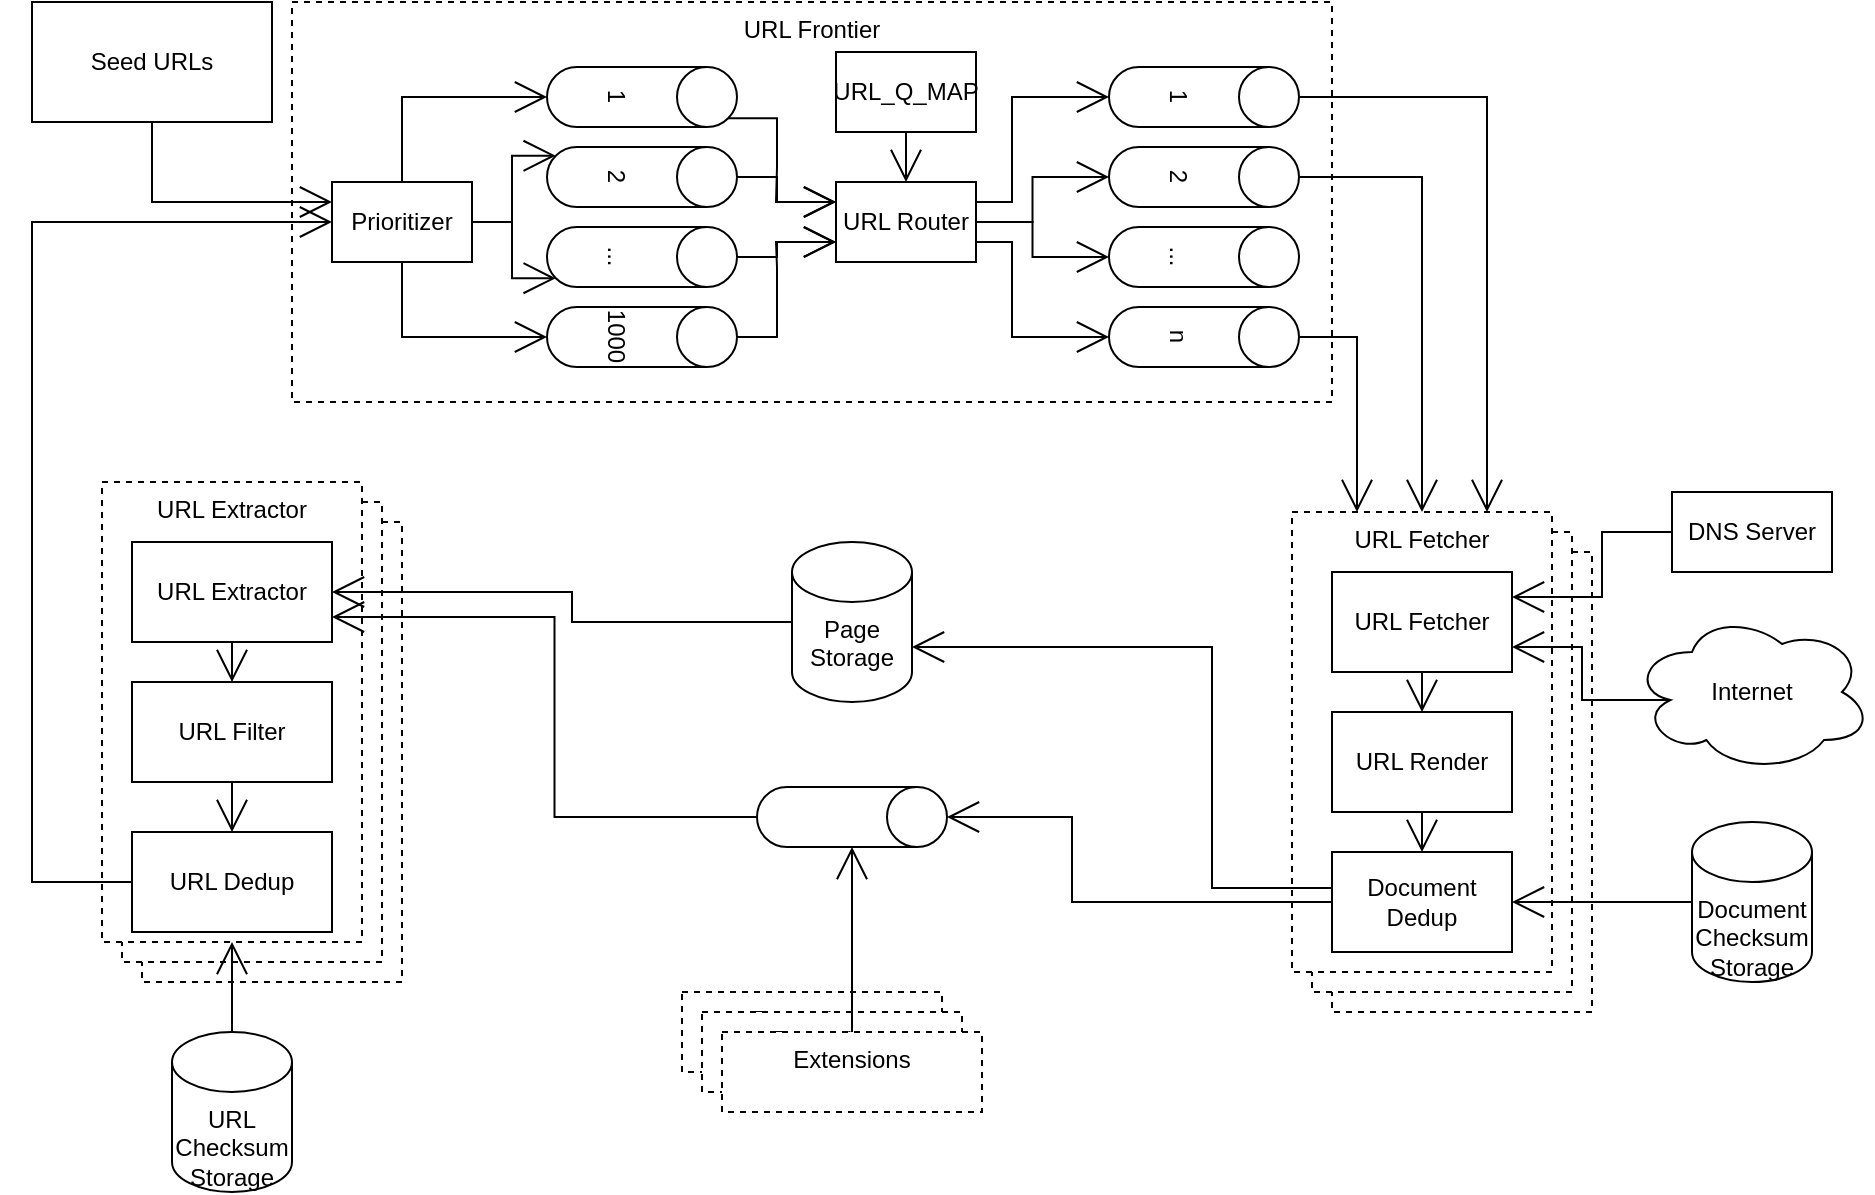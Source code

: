<mxfile version="15.3.5" type="github">
  <diagram id="n7RNpQnU99ojLqM2rmTT" name="Page-1">
    <mxGraphModel dx="1426" dy="794" grid="1" gridSize="10" guides="1" tooltips="1" connect="1" arrows="1" fold="1" page="1" pageScale="1" pageWidth="1700" pageHeight="1100" math="0" shadow="0">
      <root>
        <mxCell id="0" />
        <mxCell id="1" parent="0" />
        <mxCell id="deRk8OlgFefZfmzjMl1k-79" value="URL Fetcher" style="rounded=0;whiteSpace=wrap;html=1;hachureGap=4;pointerEvents=0;dashed=1;horizontal=1;verticalAlign=top;" vertex="1" parent="1">
          <mxGeometry x="425" y="540" width="130" height="230" as="geometry" />
        </mxCell>
        <mxCell id="deRk8OlgFefZfmzjMl1k-78" value="URL Fetcher" style="rounded=0;whiteSpace=wrap;html=1;hachureGap=4;pointerEvents=0;dashed=1;horizontal=1;verticalAlign=top;" vertex="1" parent="1">
          <mxGeometry x="415" y="530" width="130" height="230" as="geometry" />
        </mxCell>
        <mxCell id="deRk8OlgFefZfmzjMl1k-77" value="URL Extractor" style="rounded=0;whiteSpace=wrap;html=1;hachureGap=4;pointerEvents=0;dashed=1;horizontal=1;verticalAlign=top;" vertex="1" parent="1">
          <mxGeometry x="405" y="520" width="130" height="230" as="geometry" />
        </mxCell>
        <mxCell id="deRk8OlgFefZfmzjMl1k-49" value="URL Fetcher" style="rounded=0;whiteSpace=wrap;html=1;hachureGap=4;pointerEvents=0;dashed=1;horizontal=1;verticalAlign=top;" vertex="1" parent="1">
          <mxGeometry x="1020" y="555" width="130" height="230" as="geometry" />
        </mxCell>
        <mxCell id="deRk8OlgFefZfmzjMl1k-48" value="URL Fetcher" style="rounded=0;whiteSpace=wrap;html=1;hachureGap=4;pointerEvents=0;dashed=1;horizontal=1;verticalAlign=top;" vertex="1" parent="1">
          <mxGeometry x="1010" y="545" width="130" height="230" as="geometry" />
        </mxCell>
        <mxCell id="deRk8OlgFefZfmzjMl1k-47" value="URL Fetcher" style="rounded=0;whiteSpace=wrap;html=1;hachureGap=4;pointerEvents=0;dashed=1;horizontal=1;verticalAlign=top;" vertex="1" parent="1">
          <mxGeometry x="1000" y="535" width="130" height="230" as="geometry" />
        </mxCell>
        <mxCell id="deRk8OlgFefZfmzjMl1k-44" value="URL Frontier" style="rounded=0;whiteSpace=wrap;html=1;hachureGap=4;pointerEvents=0;dashed=1;horizontal=1;verticalAlign=top;" vertex="1" parent="1">
          <mxGeometry x="500" y="280" width="520" height="200" as="geometry" />
        </mxCell>
        <mxCell id="deRk8OlgFefZfmzjMl1k-31" style="edgeStyle=orthogonalEdgeStyle;rounded=0;orthogonalLoop=1;jettySize=auto;html=1;exitX=0.5;exitY=0;exitDx=0;exitDy=0;entryX=0.5;entryY=1;entryDx=0;entryDy=0;entryPerimeter=0;endArrow=open;startSize=14;endSize=14;sourcePerimeterSpacing=8;targetPerimeterSpacing=8;" edge="1" parent="1" source="deRk8OlgFefZfmzjMl1k-18" target="deRk8OlgFefZfmzjMl1k-19">
          <mxGeometry relative="1" as="geometry" />
        </mxCell>
        <mxCell id="deRk8OlgFefZfmzjMl1k-33" style="edgeStyle=orthogonalEdgeStyle;rounded=0;orthogonalLoop=1;jettySize=auto;html=1;exitX=1;exitY=0.5;exitDx=0;exitDy=0;entryX=0.145;entryY=1;entryDx=0;entryDy=-4.35;entryPerimeter=0;endArrow=open;startSize=14;endSize=14;sourcePerimeterSpacing=8;targetPerimeterSpacing=8;" edge="1" parent="1" source="deRk8OlgFefZfmzjMl1k-18" target="deRk8OlgFefZfmzjMl1k-20">
          <mxGeometry relative="1" as="geometry" />
        </mxCell>
        <mxCell id="deRk8OlgFefZfmzjMl1k-34" style="edgeStyle=orthogonalEdgeStyle;rounded=0;orthogonalLoop=1;jettySize=auto;html=1;exitX=1;exitY=0.5;exitDx=0;exitDy=0;entryX=0.855;entryY=1;entryDx=0;entryDy=-4.35;entryPerimeter=0;endArrow=open;startSize=14;endSize=14;sourcePerimeterSpacing=8;targetPerimeterSpacing=8;" edge="1" parent="1" source="deRk8OlgFefZfmzjMl1k-18" target="deRk8OlgFefZfmzjMl1k-21">
          <mxGeometry relative="1" as="geometry" />
        </mxCell>
        <mxCell id="deRk8OlgFefZfmzjMl1k-35" style="edgeStyle=orthogonalEdgeStyle;rounded=0;orthogonalLoop=1;jettySize=auto;html=1;exitX=0.5;exitY=1;exitDx=0;exitDy=0;entryX=0.5;entryY=1;entryDx=0;entryDy=0;entryPerimeter=0;endArrow=open;startSize=14;endSize=14;sourcePerimeterSpacing=8;targetPerimeterSpacing=8;" edge="1" parent="1" source="deRk8OlgFefZfmzjMl1k-18" target="deRk8OlgFefZfmzjMl1k-22">
          <mxGeometry relative="1" as="geometry" />
        </mxCell>
        <mxCell id="deRk8OlgFefZfmzjMl1k-18" value="Prioritizer" style="rounded=0;whiteSpace=wrap;html=1;hachureGap=4;pointerEvents=0;" vertex="1" parent="1">
          <mxGeometry x="520" y="370" width="70" height="40" as="geometry" />
        </mxCell>
        <mxCell id="deRk8OlgFefZfmzjMl1k-36" style="edgeStyle=orthogonalEdgeStyle;rounded=0;orthogonalLoop=1;jettySize=auto;html=1;exitX=0.855;exitY=0;exitDx=0;exitDy=4.35;exitPerimeter=0;entryX=0;entryY=0.25;entryDx=0;entryDy=0;endArrow=open;startSize=14;endSize=14;sourcePerimeterSpacing=8;targetPerimeterSpacing=8;" edge="1" parent="1" source="deRk8OlgFefZfmzjMl1k-19" target="deRk8OlgFefZfmzjMl1k-23">
          <mxGeometry relative="1" as="geometry" />
        </mxCell>
        <mxCell id="deRk8OlgFefZfmzjMl1k-19" value="1" style="shape=cylinder3;whiteSpace=wrap;html=1;boundedLbl=1;backgroundOutline=1;size=15;hachureGap=4;pointerEvents=0;rotation=90;" vertex="1" parent="1">
          <mxGeometry x="660" y="280" width="30" height="95" as="geometry" />
        </mxCell>
        <mxCell id="deRk8OlgFefZfmzjMl1k-37" style="edgeStyle=orthogonalEdgeStyle;rounded=0;orthogonalLoop=1;jettySize=auto;html=1;exitX=0.5;exitY=0;exitDx=0;exitDy=0;exitPerimeter=0;entryX=0;entryY=0.25;entryDx=0;entryDy=0;endArrow=open;startSize=14;endSize=14;sourcePerimeterSpacing=8;targetPerimeterSpacing=8;" edge="1" parent="1" source="deRk8OlgFefZfmzjMl1k-20" target="deRk8OlgFefZfmzjMl1k-23">
          <mxGeometry relative="1" as="geometry" />
        </mxCell>
        <mxCell id="deRk8OlgFefZfmzjMl1k-20" value="2" style="shape=cylinder3;whiteSpace=wrap;html=1;boundedLbl=1;backgroundOutline=1;size=15;hachureGap=4;pointerEvents=0;rotation=90;" vertex="1" parent="1">
          <mxGeometry x="660" y="320" width="30" height="95" as="geometry" />
        </mxCell>
        <mxCell id="deRk8OlgFefZfmzjMl1k-38" style="edgeStyle=orthogonalEdgeStyle;rounded=0;orthogonalLoop=1;jettySize=auto;html=1;exitX=0.5;exitY=0;exitDx=0;exitDy=0;exitPerimeter=0;entryX=0;entryY=0.75;entryDx=0;entryDy=0;endArrow=open;startSize=14;endSize=14;sourcePerimeterSpacing=8;targetPerimeterSpacing=8;" edge="1" parent="1" source="deRk8OlgFefZfmzjMl1k-21" target="deRk8OlgFefZfmzjMl1k-23">
          <mxGeometry relative="1" as="geometry" />
        </mxCell>
        <mxCell id="deRk8OlgFefZfmzjMl1k-21" value="..." style="shape=cylinder3;whiteSpace=wrap;html=1;boundedLbl=1;backgroundOutline=1;size=15;hachureGap=4;pointerEvents=0;rotation=90;" vertex="1" parent="1">
          <mxGeometry x="660" y="360" width="30" height="95" as="geometry" />
        </mxCell>
        <mxCell id="deRk8OlgFefZfmzjMl1k-39" style="edgeStyle=orthogonalEdgeStyle;rounded=0;orthogonalLoop=1;jettySize=auto;html=1;exitX=0.5;exitY=0;exitDx=0;exitDy=0;exitPerimeter=0;entryX=0;entryY=0.75;entryDx=0;entryDy=0;endArrow=open;startSize=14;endSize=14;sourcePerimeterSpacing=8;targetPerimeterSpacing=8;" edge="1" parent="1" source="deRk8OlgFefZfmzjMl1k-22" target="deRk8OlgFefZfmzjMl1k-23">
          <mxGeometry relative="1" as="geometry" />
        </mxCell>
        <mxCell id="deRk8OlgFefZfmzjMl1k-22" value="1000" style="shape=cylinder3;whiteSpace=wrap;html=1;boundedLbl=1;backgroundOutline=1;size=15;hachureGap=4;pointerEvents=0;rotation=90;" vertex="1" parent="1">
          <mxGeometry x="660" y="400" width="30" height="95" as="geometry" />
        </mxCell>
        <mxCell id="deRk8OlgFefZfmzjMl1k-40" style="edgeStyle=orthogonalEdgeStyle;rounded=0;orthogonalLoop=1;jettySize=auto;html=1;exitX=1;exitY=0.25;exitDx=0;exitDy=0;entryX=0.5;entryY=1;entryDx=0;entryDy=0;entryPerimeter=0;endArrow=open;startSize=14;endSize=14;sourcePerimeterSpacing=8;targetPerimeterSpacing=8;" edge="1" parent="1" source="deRk8OlgFefZfmzjMl1k-23" target="deRk8OlgFefZfmzjMl1k-24">
          <mxGeometry relative="1" as="geometry">
            <Array as="points">
              <mxPoint x="860" y="380" />
              <mxPoint x="860" y="328" />
            </Array>
          </mxGeometry>
        </mxCell>
        <mxCell id="deRk8OlgFefZfmzjMl1k-41" style="edgeStyle=orthogonalEdgeStyle;rounded=0;orthogonalLoop=1;jettySize=auto;html=1;exitX=1;exitY=0.75;exitDx=0;exitDy=0;entryX=0.5;entryY=1;entryDx=0;entryDy=0;entryPerimeter=0;endArrow=open;startSize=14;endSize=14;sourcePerimeterSpacing=8;targetPerimeterSpacing=8;" edge="1" parent="1" source="deRk8OlgFefZfmzjMl1k-23" target="deRk8OlgFefZfmzjMl1k-27">
          <mxGeometry relative="1" as="geometry">
            <Array as="points">
              <mxPoint x="860" y="400" />
              <mxPoint x="860" y="448" />
            </Array>
          </mxGeometry>
        </mxCell>
        <mxCell id="deRk8OlgFefZfmzjMl1k-42" style="edgeStyle=orthogonalEdgeStyle;rounded=0;orthogonalLoop=1;jettySize=auto;html=1;exitX=1;exitY=0.5;exitDx=0;exitDy=0;endArrow=open;startSize=14;endSize=14;sourcePerimeterSpacing=8;targetPerimeterSpacing=8;entryX=0.5;entryY=1;entryDx=0;entryDy=0;entryPerimeter=0;" edge="1" parent="1" source="deRk8OlgFefZfmzjMl1k-23" target="deRk8OlgFefZfmzjMl1k-25">
          <mxGeometry relative="1" as="geometry">
            <mxPoint x="890" y="370" as="targetPoint" />
          </mxGeometry>
        </mxCell>
        <mxCell id="deRk8OlgFefZfmzjMl1k-43" style="edgeStyle=orthogonalEdgeStyle;rounded=0;orthogonalLoop=1;jettySize=auto;html=1;exitX=1;exitY=0.5;exitDx=0;exitDy=0;entryX=0.5;entryY=1;entryDx=0;entryDy=0;entryPerimeter=0;endArrow=open;startSize=14;endSize=14;sourcePerimeterSpacing=8;targetPerimeterSpacing=8;" edge="1" parent="1" source="deRk8OlgFefZfmzjMl1k-23" target="deRk8OlgFefZfmzjMl1k-26">
          <mxGeometry relative="1" as="geometry" />
        </mxCell>
        <mxCell id="deRk8OlgFefZfmzjMl1k-23" value="URL Router" style="rounded=0;whiteSpace=wrap;html=1;hachureGap=4;pointerEvents=0;" vertex="1" parent="1">
          <mxGeometry x="772" y="370" width="70" height="40" as="geometry" />
        </mxCell>
        <mxCell id="deRk8OlgFefZfmzjMl1k-52" style="edgeStyle=orthogonalEdgeStyle;rounded=0;orthogonalLoop=1;jettySize=auto;html=1;exitX=0.5;exitY=0;exitDx=0;exitDy=0;exitPerimeter=0;entryX=0.75;entryY=0;entryDx=0;entryDy=0;endArrow=open;startSize=14;endSize=14;sourcePerimeterSpacing=8;targetPerimeterSpacing=8;" edge="1" parent="1" source="deRk8OlgFefZfmzjMl1k-24" target="deRk8OlgFefZfmzjMl1k-47">
          <mxGeometry relative="1" as="geometry" />
        </mxCell>
        <mxCell id="deRk8OlgFefZfmzjMl1k-24" value="1" style="shape=cylinder3;whiteSpace=wrap;html=1;boundedLbl=1;backgroundOutline=1;size=15;hachureGap=4;pointerEvents=0;rotation=90;" vertex="1" parent="1">
          <mxGeometry x="941" y="280" width="30" height="95" as="geometry" />
        </mxCell>
        <mxCell id="deRk8OlgFefZfmzjMl1k-51" style="edgeStyle=orthogonalEdgeStyle;rounded=0;orthogonalLoop=1;jettySize=auto;html=1;exitX=0.5;exitY=0;exitDx=0;exitDy=0;exitPerimeter=0;entryX=0.5;entryY=0;entryDx=0;entryDy=0;endArrow=open;startSize=14;endSize=14;sourcePerimeterSpacing=8;targetPerimeterSpacing=8;" edge="1" parent="1" source="deRk8OlgFefZfmzjMl1k-25" target="deRk8OlgFefZfmzjMl1k-47">
          <mxGeometry relative="1" as="geometry" />
        </mxCell>
        <mxCell id="deRk8OlgFefZfmzjMl1k-25" value="2" style="shape=cylinder3;whiteSpace=wrap;html=1;boundedLbl=1;backgroundOutline=1;size=15;hachureGap=4;pointerEvents=0;rotation=90;" vertex="1" parent="1">
          <mxGeometry x="941" y="320" width="30" height="95" as="geometry" />
        </mxCell>
        <mxCell id="deRk8OlgFefZfmzjMl1k-26" value="..." style="shape=cylinder3;whiteSpace=wrap;html=1;boundedLbl=1;backgroundOutline=1;size=15;hachureGap=4;pointerEvents=0;rotation=90;" vertex="1" parent="1">
          <mxGeometry x="941" y="360" width="30" height="95" as="geometry" />
        </mxCell>
        <mxCell id="deRk8OlgFefZfmzjMl1k-50" style="edgeStyle=orthogonalEdgeStyle;rounded=0;orthogonalLoop=1;jettySize=auto;html=1;exitX=0.5;exitY=0;exitDx=0;exitDy=0;exitPerimeter=0;entryX=0.25;entryY=0;entryDx=0;entryDy=0;endArrow=open;startSize=14;endSize=14;sourcePerimeterSpacing=8;targetPerimeterSpacing=8;" edge="1" parent="1" source="deRk8OlgFefZfmzjMl1k-27" target="deRk8OlgFefZfmzjMl1k-47">
          <mxGeometry relative="1" as="geometry" />
        </mxCell>
        <mxCell id="deRk8OlgFefZfmzjMl1k-27" value="n" style="shape=cylinder3;whiteSpace=wrap;html=1;boundedLbl=1;backgroundOutline=1;size=15;hachureGap=4;pointerEvents=0;rotation=90;" vertex="1" parent="1">
          <mxGeometry x="941" y="400" width="30" height="95" as="geometry" />
        </mxCell>
        <mxCell id="deRk8OlgFefZfmzjMl1k-30" style="edgeStyle=orthogonalEdgeStyle;rounded=0;orthogonalLoop=1;jettySize=auto;html=1;exitX=0.5;exitY=1;exitDx=0;exitDy=0;entryX=0.5;entryY=0;entryDx=0;entryDy=0;endArrow=open;startSize=14;endSize=14;sourcePerimeterSpacing=8;targetPerimeterSpacing=8;" edge="1" parent="1" source="deRk8OlgFefZfmzjMl1k-29" target="deRk8OlgFefZfmzjMl1k-23">
          <mxGeometry relative="1" as="geometry" />
        </mxCell>
        <mxCell id="deRk8OlgFefZfmzjMl1k-29" value="URL_Q_MAP" style="rounded=0;whiteSpace=wrap;html=1;hachureGap=4;pointerEvents=0;" vertex="1" parent="1">
          <mxGeometry x="772" y="305" width="70" height="40" as="geometry" />
        </mxCell>
        <mxCell id="deRk8OlgFefZfmzjMl1k-58" style="edgeStyle=orthogonalEdgeStyle;rounded=0;orthogonalLoop=1;jettySize=auto;html=1;exitX=0.5;exitY=1;exitDx=0;exitDy=0;entryX=0.5;entryY=0;entryDx=0;entryDy=0;endArrow=open;startSize=14;endSize=14;sourcePerimeterSpacing=8;targetPerimeterSpacing=8;" edge="1" parent="1" source="deRk8OlgFefZfmzjMl1k-45" target="deRk8OlgFefZfmzjMl1k-46">
          <mxGeometry relative="1" as="geometry" />
        </mxCell>
        <mxCell id="deRk8OlgFefZfmzjMl1k-45" value="URL Fetcher" style="rounded=0;whiteSpace=wrap;html=1;hachureGap=4;pointerEvents=0;" vertex="1" parent="1">
          <mxGeometry x="1020" y="565" width="90" height="50" as="geometry" />
        </mxCell>
        <mxCell id="deRk8OlgFefZfmzjMl1k-59" style="edgeStyle=orthogonalEdgeStyle;rounded=0;orthogonalLoop=1;jettySize=auto;html=1;exitX=0.5;exitY=1;exitDx=0;exitDy=0;entryX=0.5;entryY=0;entryDx=0;entryDy=0;endArrow=open;startSize=14;endSize=14;sourcePerimeterSpacing=8;targetPerimeterSpacing=8;" edge="1" parent="1" source="deRk8OlgFefZfmzjMl1k-46" target="deRk8OlgFefZfmzjMl1k-54">
          <mxGeometry relative="1" as="geometry" />
        </mxCell>
        <mxCell id="deRk8OlgFefZfmzjMl1k-65" style="edgeStyle=orthogonalEdgeStyle;rounded=0;orthogonalLoop=1;jettySize=auto;html=1;exitX=0;exitY=0.25;exitDx=0;exitDy=0;entryX=1;entryY=0;entryDx=0;entryDy=52.5;entryPerimeter=0;endArrow=open;startSize=14;endSize=14;sourcePerimeterSpacing=8;targetPerimeterSpacing=8;" edge="1" parent="1" source="deRk8OlgFefZfmzjMl1k-54" target="deRk8OlgFefZfmzjMl1k-63">
          <mxGeometry relative="1" as="geometry">
            <Array as="points">
              <mxPoint x="1020" y="723" />
              <mxPoint x="960" y="723" />
              <mxPoint x="960" y="603" />
            </Array>
          </mxGeometry>
        </mxCell>
        <mxCell id="deRk8OlgFefZfmzjMl1k-46" value="URL Render" style="rounded=0;whiteSpace=wrap;html=1;hachureGap=4;pointerEvents=0;" vertex="1" parent="1">
          <mxGeometry x="1020" y="635" width="90" height="50" as="geometry" />
        </mxCell>
        <mxCell id="deRk8OlgFefZfmzjMl1k-82" style="edgeStyle=orthogonalEdgeStyle;rounded=0;orthogonalLoop=1;jettySize=auto;html=1;exitX=0.5;exitY=1;exitDx=0;exitDy=0;exitPerimeter=0;entryX=1;entryY=0.75;entryDx=0;entryDy=0;endArrow=open;startSize=14;endSize=14;sourcePerimeterSpacing=8;targetPerimeterSpacing=8;" edge="1" parent="1" source="deRk8OlgFefZfmzjMl1k-53" target="deRk8OlgFefZfmzjMl1k-66">
          <mxGeometry relative="1" as="geometry" />
        </mxCell>
        <mxCell id="deRk8OlgFefZfmzjMl1k-53" value="" style="shape=cylinder3;whiteSpace=wrap;html=1;boundedLbl=1;backgroundOutline=1;size=15;hachureGap=4;pointerEvents=0;rotation=90;" vertex="1" parent="1">
          <mxGeometry x="765" y="640" width="30" height="95" as="geometry" />
        </mxCell>
        <mxCell id="deRk8OlgFefZfmzjMl1k-62" style="edgeStyle=orthogonalEdgeStyle;rounded=0;orthogonalLoop=1;jettySize=auto;html=1;exitX=0;exitY=0.5;exitDx=0;exitDy=0;entryX=0.5;entryY=0;entryDx=0;entryDy=0;entryPerimeter=0;endArrow=open;startSize=14;endSize=14;sourcePerimeterSpacing=8;targetPerimeterSpacing=8;" edge="1" parent="1" source="deRk8OlgFefZfmzjMl1k-54" target="deRk8OlgFefZfmzjMl1k-53">
          <mxGeometry relative="1" as="geometry">
            <Array as="points">
              <mxPoint x="890" y="730" />
              <mxPoint x="890" y="688" />
            </Array>
          </mxGeometry>
        </mxCell>
        <mxCell id="deRk8OlgFefZfmzjMl1k-54" value="Document&lt;br&gt;Dedup" style="rounded=0;whiteSpace=wrap;html=1;hachureGap=4;pointerEvents=0;" vertex="1" parent="1">
          <mxGeometry x="1020" y="705" width="90" height="50" as="geometry" />
        </mxCell>
        <mxCell id="deRk8OlgFefZfmzjMl1k-57" style="edgeStyle=orthogonalEdgeStyle;rounded=0;orthogonalLoop=1;jettySize=auto;html=1;exitX=0;exitY=0.5;exitDx=0;exitDy=0;exitPerimeter=0;entryX=1;entryY=0.5;entryDx=0;entryDy=0;endArrow=open;startSize=14;endSize=14;sourcePerimeterSpacing=8;targetPerimeterSpacing=8;" edge="1" parent="1" source="deRk8OlgFefZfmzjMl1k-55" target="deRk8OlgFefZfmzjMl1k-54">
          <mxGeometry relative="1" as="geometry" />
        </mxCell>
        <mxCell id="deRk8OlgFefZfmzjMl1k-55" value="Document&lt;br&gt;Checksum Storage" style="shape=cylinder3;whiteSpace=wrap;html=1;boundedLbl=1;backgroundOutline=1;size=15;hachureGap=4;pointerEvents=0;verticalAlign=top;" vertex="1" parent="1">
          <mxGeometry x="1200" y="690" width="60" height="80" as="geometry" />
        </mxCell>
        <mxCell id="deRk8OlgFefZfmzjMl1k-81" style="edgeStyle=orthogonalEdgeStyle;rounded=0;orthogonalLoop=1;jettySize=auto;html=1;exitX=0;exitY=0.5;exitDx=0;exitDy=0;exitPerimeter=0;entryX=1;entryY=0.5;entryDx=0;entryDy=0;endArrow=open;startSize=14;endSize=14;sourcePerimeterSpacing=8;targetPerimeterSpacing=8;" edge="1" parent="1" source="deRk8OlgFefZfmzjMl1k-63" target="deRk8OlgFefZfmzjMl1k-66">
          <mxGeometry relative="1" as="geometry" />
        </mxCell>
        <mxCell id="deRk8OlgFefZfmzjMl1k-63" value="Page&lt;br&gt;Storage" style="shape=cylinder3;whiteSpace=wrap;html=1;boundedLbl=1;backgroundOutline=1;size=15;hachureGap=4;pointerEvents=0;verticalAlign=top;" vertex="1" parent="1">
          <mxGeometry x="750" y="550" width="60" height="80" as="geometry" />
        </mxCell>
        <mxCell id="deRk8OlgFefZfmzjMl1k-69" style="edgeStyle=orthogonalEdgeStyle;rounded=0;orthogonalLoop=1;jettySize=auto;html=1;exitX=0.5;exitY=1;exitDx=0;exitDy=0;entryX=0.5;entryY=0;entryDx=0;entryDy=0;endArrow=open;startSize=14;endSize=14;sourcePerimeterSpacing=8;targetPerimeterSpacing=8;" edge="1" parent="1" source="deRk8OlgFefZfmzjMl1k-66" target="deRk8OlgFefZfmzjMl1k-67">
          <mxGeometry relative="1" as="geometry" />
        </mxCell>
        <mxCell id="deRk8OlgFefZfmzjMl1k-66" value="URL Extractor" style="rounded=0;whiteSpace=wrap;html=1;hachureGap=4;pointerEvents=0;verticalAlign=middle;" vertex="1" parent="1">
          <mxGeometry x="420" y="550" width="100" height="50" as="geometry" />
        </mxCell>
        <mxCell id="deRk8OlgFefZfmzjMl1k-70" style="edgeStyle=orthogonalEdgeStyle;rounded=0;orthogonalLoop=1;jettySize=auto;html=1;exitX=0.5;exitY=1;exitDx=0;exitDy=0;entryX=0.5;entryY=0;entryDx=0;entryDy=0;endArrow=open;startSize=14;endSize=14;sourcePerimeterSpacing=8;targetPerimeterSpacing=8;" edge="1" parent="1" source="deRk8OlgFefZfmzjMl1k-67" target="deRk8OlgFefZfmzjMl1k-68">
          <mxGeometry relative="1" as="geometry" />
        </mxCell>
        <mxCell id="deRk8OlgFefZfmzjMl1k-67" value="URL Filter" style="rounded=0;whiteSpace=wrap;html=1;hachureGap=4;pointerEvents=0;verticalAlign=middle;" vertex="1" parent="1">
          <mxGeometry x="420" y="620" width="100" height="50" as="geometry" />
        </mxCell>
        <mxCell id="deRk8OlgFefZfmzjMl1k-80" style="edgeStyle=orthogonalEdgeStyle;rounded=0;orthogonalLoop=1;jettySize=auto;html=1;exitX=0;exitY=0.5;exitDx=0;exitDy=0;entryX=0;entryY=0.5;entryDx=0;entryDy=0;endArrow=open;startSize=14;endSize=14;sourcePerimeterSpacing=8;targetPerimeterSpacing=8;" edge="1" parent="1" source="deRk8OlgFefZfmzjMl1k-68" target="deRk8OlgFefZfmzjMl1k-18">
          <mxGeometry relative="1" as="geometry">
            <Array as="points">
              <mxPoint x="370" y="720" />
              <mxPoint x="370" y="390" />
            </Array>
          </mxGeometry>
        </mxCell>
        <mxCell id="deRk8OlgFefZfmzjMl1k-68" value="URL Dedup" style="rounded=0;whiteSpace=wrap;html=1;hachureGap=4;pointerEvents=0;verticalAlign=middle;" vertex="1" parent="1">
          <mxGeometry x="420" y="695" width="100" height="50" as="geometry" />
        </mxCell>
        <mxCell id="deRk8OlgFefZfmzjMl1k-73" style="edgeStyle=orthogonalEdgeStyle;rounded=0;orthogonalLoop=1;jettySize=auto;html=1;exitX=0.16;exitY=0.55;exitDx=0;exitDy=0;exitPerimeter=0;entryX=1;entryY=0.75;entryDx=0;entryDy=0;endArrow=open;startSize=14;endSize=14;sourcePerimeterSpacing=8;targetPerimeterSpacing=8;" edge="1" parent="1" source="deRk8OlgFefZfmzjMl1k-71" target="deRk8OlgFefZfmzjMl1k-45">
          <mxGeometry relative="1" as="geometry" />
        </mxCell>
        <mxCell id="deRk8OlgFefZfmzjMl1k-71" value="Internet" style="ellipse;shape=cloud;whiteSpace=wrap;html=1;hachureGap=4;pointerEvents=0;verticalAlign=middle;" vertex="1" parent="1">
          <mxGeometry x="1170" y="585" width="120" height="80" as="geometry" />
        </mxCell>
        <mxCell id="deRk8OlgFefZfmzjMl1k-76" style="edgeStyle=orthogonalEdgeStyle;rounded=0;orthogonalLoop=1;jettySize=auto;html=1;exitX=0;exitY=0.5;exitDx=0;exitDy=0;entryX=1;entryY=0.25;entryDx=0;entryDy=0;endArrow=open;startSize=14;endSize=14;sourcePerimeterSpacing=8;targetPerimeterSpacing=8;" edge="1" parent="1" source="deRk8OlgFefZfmzjMl1k-72" target="deRk8OlgFefZfmzjMl1k-45">
          <mxGeometry relative="1" as="geometry" />
        </mxCell>
        <mxCell id="deRk8OlgFefZfmzjMl1k-72" value="DNS Server" style="rounded=0;whiteSpace=wrap;html=1;hachureGap=4;pointerEvents=0;verticalAlign=middle;" vertex="1" parent="1">
          <mxGeometry x="1190" y="525" width="80" height="40" as="geometry" />
        </mxCell>
        <mxCell id="deRk8OlgFefZfmzjMl1k-84" style="edgeStyle=orthogonalEdgeStyle;rounded=0;orthogonalLoop=1;jettySize=auto;html=1;exitX=0.5;exitY=0;exitDx=0;exitDy=0;exitPerimeter=0;entryX=0.5;entryY=1;entryDx=0;entryDy=0;endArrow=open;startSize=14;endSize=14;sourcePerimeterSpacing=8;targetPerimeterSpacing=8;" edge="1" parent="1" source="deRk8OlgFefZfmzjMl1k-83" target="deRk8OlgFefZfmzjMl1k-77">
          <mxGeometry relative="1" as="geometry" />
        </mxCell>
        <mxCell id="deRk8OlgFefZfmzjMl1k-83" value="URL&lt;br&gt;Checksum Storage" style="shape=cylinder3;whiteSpace=wrap;html=1;boundedLbl=1;backgroundOutline=1;size=15;hachureGap=4;pointerEvents=0;verticalAlign=top;" vertex="1" parent="1">
          <mxGeometry x="440" y="795" width="60" height="80" as="geometry" />
        </mxCell>
        <mxCell id="deRk8OlgFefZfmzjMl1k-85" value="Extensions" style="rounded=0;whiteSpace=wrap;html=1;hachureGap=4;pointerEvents=0;dashed=1;horizontal=1;verticalAlign=top;" vertex="1" parent="1">
          <mxGeometry x="695" y="775" width="130" height="40" as="geometry" />
        </mxCell>
        <mxCell id="deRk8OlgFefZfmzjMl1k-86" value="Extensions" style="rounded=0;whiteSpace=wrap;html=1;hachureGap=4;pointerEvents=0;dashed=1;horizontal=1;verticalAlign=top;" vertex="1" parent="1">
          <mxGeometry x="705" y="785" width="130" height="40" as="geometry" />
        </mxCell>
        <mxCell id="deRk8OlgFefZfmzjMl1k-89" style="edgeStyle=orthogonalEdgeStyle;rounded=0;orthogonalLoop=1;jettySize=auto;html=1;exitX=0.5;exitY=0;exitDx=0;exitDy=0;entryX=1;entryY=0.5;entryDx=0;entryDy=0;entryPerimeter=0;endArrow=open;startSize=14;endSize=14;sourcePerimeterSpacing=8;targetPerimeterSpacing=8;" edge="1" parent="1" source="deRk8OlgFefZfmzjMl1k-87" target="deRk8OlgFefZfmzjMl1k-53">
          <mxGeometry relative="1" as="geometry" />
        </mxCell>
        <mxCell id="deRk8OlgFefZfmzjMl1k-87" value="Extensions" style="rounded=0;whiteSpace=wrap;html=1;hachureGap=4;pointerEvents=0;dashed=1;horizontal=1;verticalAlign=top;" vertex="1" parent="1">
          <mxGeometry x="715" y="795" width="130" height="40" as="geometry" />
        </mxCell>
        <mxCell id="deRk8OlgFefZfmzjMl1k-91" style="edgeStyle=orthogonalEdgeStyle;rounded=0;orthogonalLoop=1;jettySize=auto;html=1;exitX=0.5;exitY=1;exitDx=0;exitDy=0;entryX=0;entryY=0.25;entryDx=0;entryDy=0;endArrow=open;startSize=14;endSize=14;sourcePerimeterSpacing=8;targetPerimeterSpacing=8;" edge="1" parent="1" source="deRk8OlgFefZfmzjMl1k-90" target="deRk8OlgFefZfmzjMl1k-18">
          <mxGeometry relative="1" as="geometry" />
        </mxCell>
        <mxCell id="deRk8OlgFefZfmzjMl1k-90" value="Seed URLs" style="rounded=0;whiteSpace=wrap;html=1;hachureGap=4;pointerEvents=0;verticalAlign=middle;" vertex="1" parent="1">
          <mxGeometry x="370" y="280" width="120" height="60" as="geometry" />
        </mxCell>
      </root>
    </mxGraphModel>
  </diagram>
</mxfile>
